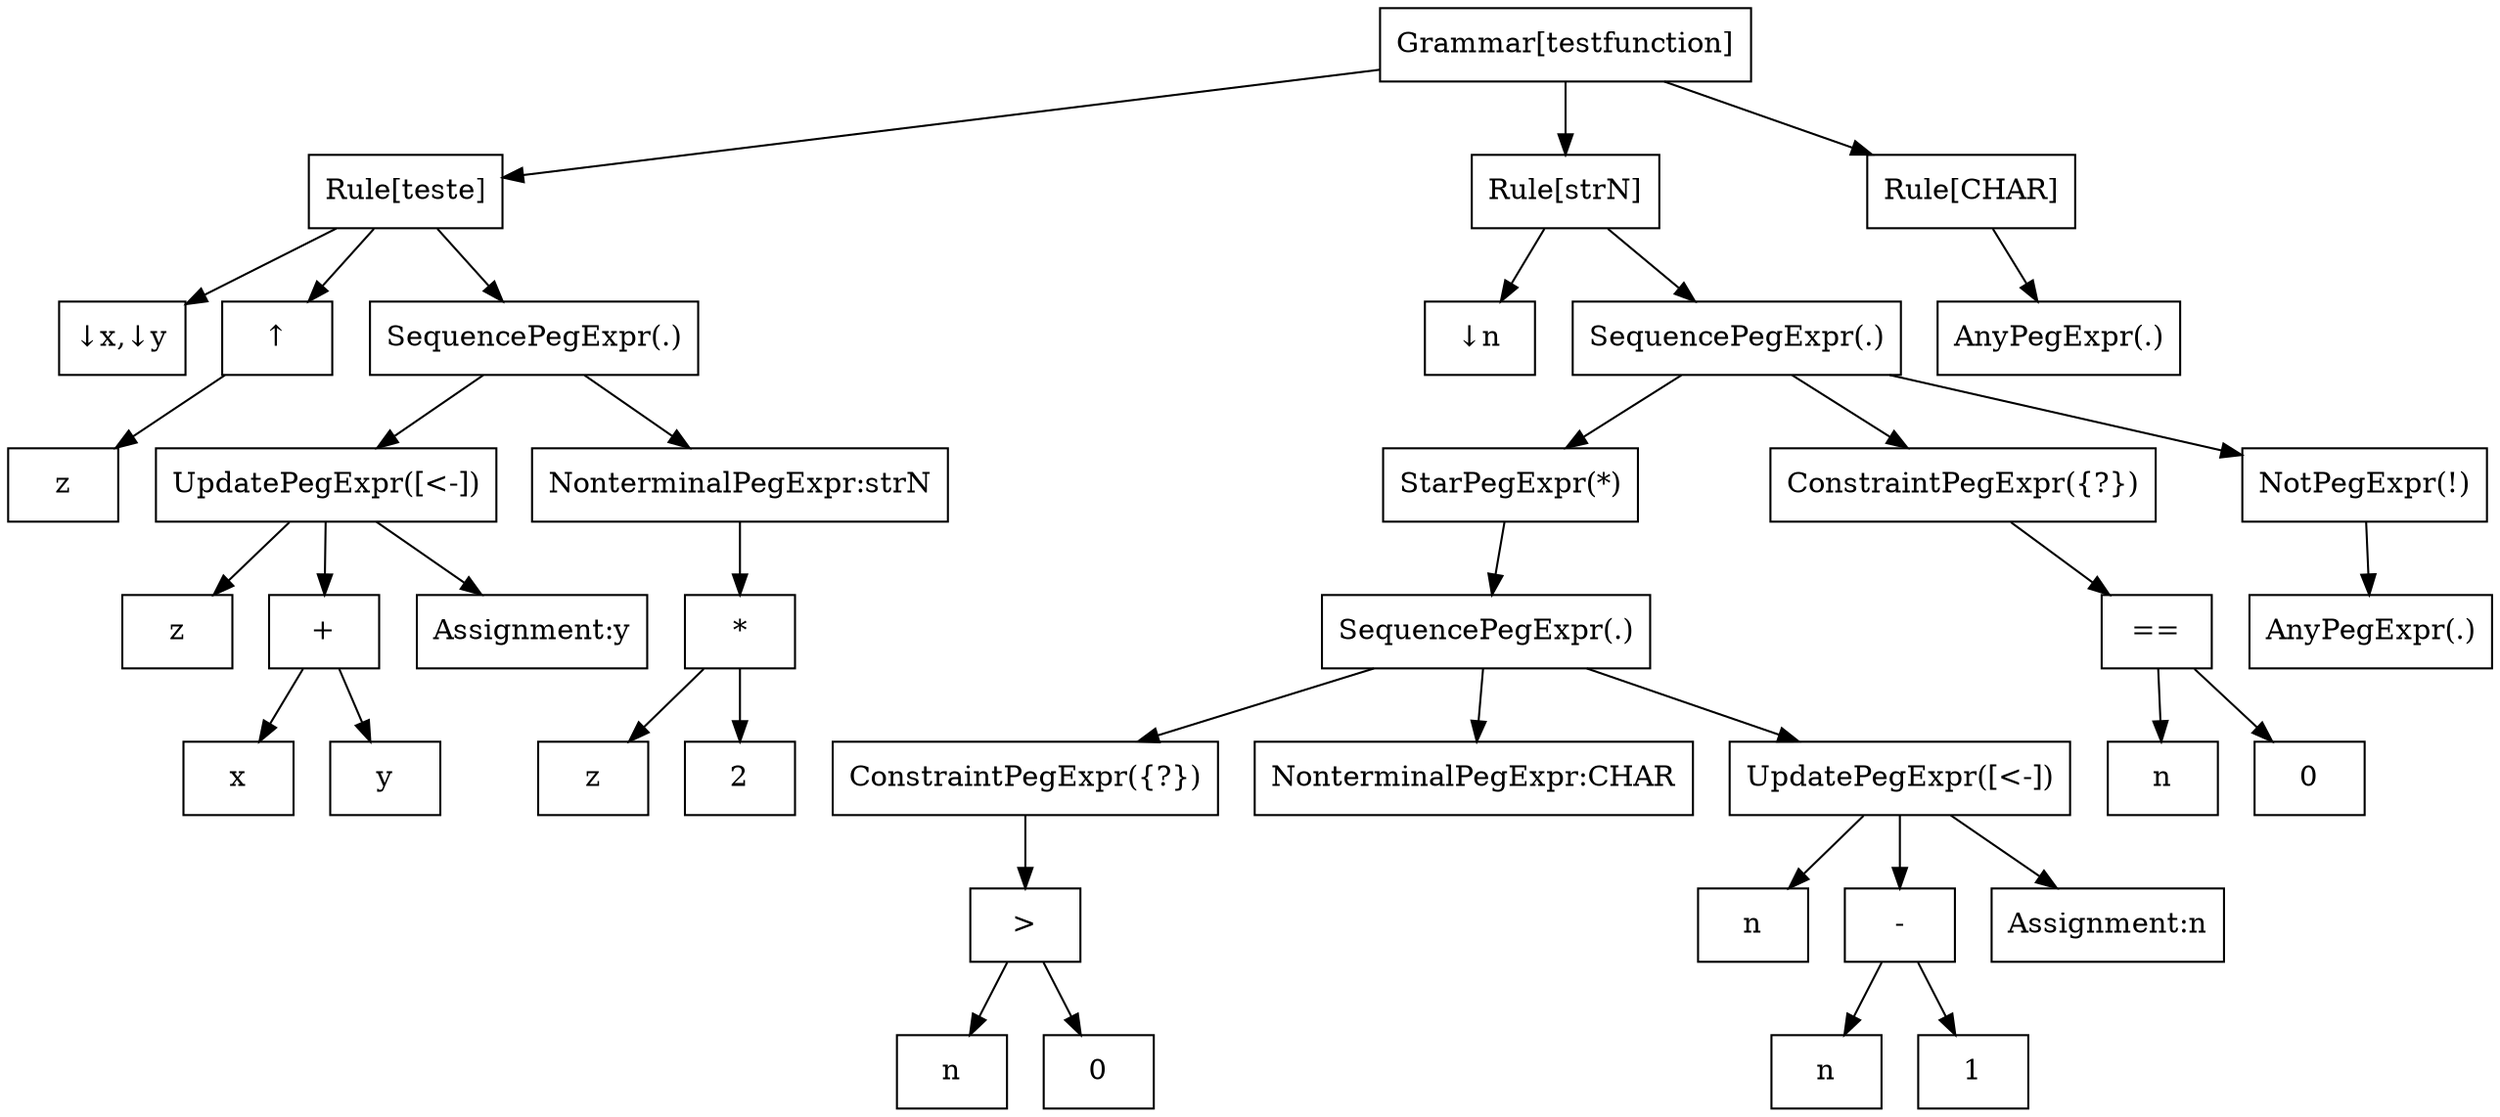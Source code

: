 Digraph testfunction {
  node [shape="box"];
  grammar [label = "Grammar[testfunction]"];

  testeRule [label = "Rule[teste]"];
  grammar -> testeRule;
  inh0 [label = "↓x,↓y"];
  testeRule -> inh0;
  attributeExpr0 [label = "z"];
  SynAtt1 -> attributeExpr0;
  SynAtt1 [label = "↑"];
  testeRule -> SynAtt1;
  SequencePeg0 [label = "SequencePegExpr(.)"];
  testeRule -> SequencePeg0;
  UpdatePeg1 [label = "UpdatePegExpr([<-])"];
  SequencePeg0 -> UpdatePeg1;
  attributeExpr1 [label = "z"];
  UpdatePeg1 -> attributeExpr1;
  AddExpr2 [label = "+"];
  UpdatePeg1 -> AddExpr2;
  attributeExpr3 [label = "x"];
  AddExpr2 -> attributeExpr3;
  attributeExpr4 [label = "y"];
  AddExpr2 -> attributeExpr4;
  assignmentNode2 [label = "Assignment:y"];
  UpdatePeg1 -> assignmentNode2;
  NonterminalPeg2 [label = "NonterminalPegExpr:strN"];
  SequencePeg0 -> NonterminalPeg2;
  MultExpr5 [label = "*"];
  NonterminalPeg2 -> MultExpr5;
  attributeExpr6 [label = "z"];
  MultExpr5 -> attributeExpr6;
  IntLiteralExpr7 [label = "2"];
  MultExpr5 -> IntLiteralExpr7;
  strNRule [label = "Rule[strN]"];
  grammar -> strNRule;
  inh3 [label = "↓n"];
  strNRule -> inh3;
  SequencePeg3 [label = "SequencePegExpr(.)"];
  strNRule -> SequencePeg3;
  KleenePeg4 [label = "StarPegExpr(*)"];
  SequencePeg3 -> KleenePeg4;
  SequencePeg5 [label = "SequencePegExpr(.)"];
  KleenePeg4 -> SequencePeg5;
  ConstraintPeg6 [label = "ConstraintPegExpr({?})"];
  SequencePeg5 -> ConstraintPeg6;
  GreaterExpr8 [label = "\>"];
  ConstraintPeg6 -> GreaterExpr8;
  attributeExpr9 [label = "n"];
  GreaterExpr8 -> attributeExpr9;
  IntLiteralExpr10 [label = "0"];
  GreaterExpr8 -> IntLiteralExpr10;
  NonterminalPeg7 [label = "NonterminalPegExpr:CHAR"];
  SequencePeg5 -> NonterminalPeg7;
  UpdatePeg8 [label = "UpdatePegExpr([<-])"];
  SequencePeg5 -> UpdatePeg8;
  attributeExpr11 [label = "n"];
  UpdatePeg8 -> attributeExpr11;
  SubExpr12 [label = "-"];
  UpdatePeg8 -> SubExpr12;
  attributeExpr13 [label = "n"];
  SubExpr12 -> attributeExpr13;
  IntLiteralExpr14 [label = "1"];
  SubExpr12 -> IntLiteralExpr14;
  assignmentNode4 [label = "Assignment:n"];
  UpdatePeg8 -> assignmentNode4;
  ConstraintPeg9 [label = "ConstraintPegExpr({?})"];
  SequencePeg3 -> ConstraintPeg9;
  EqualsExpr15 [label = "=="];
  ConstraintPeg9 -> EqualsExpr15;
  attributeExpr16 [label = "n"];
  EqualsExpr15 -> attributeExpr16;
  IntLiteralExpr17 [label = "0"];
  EqualsExpr15 -> IntLiteralExpr17;
  NotPeg10 [label = "NotPegExpr(!)"];
  SequencePeg3 -> NotPeg10;
  AnyPeg11 [label = "AnyPegExpr(.)"];
  NotPeg10 -> AnyPeg11;
  CHARRule [label = "Rule[CHAR]"];
  grammar -> CHARRule;
  AnyPeg12 [label = "AnyPegExpr(.)"];
  CHARRule -> AnyPeg12;
}